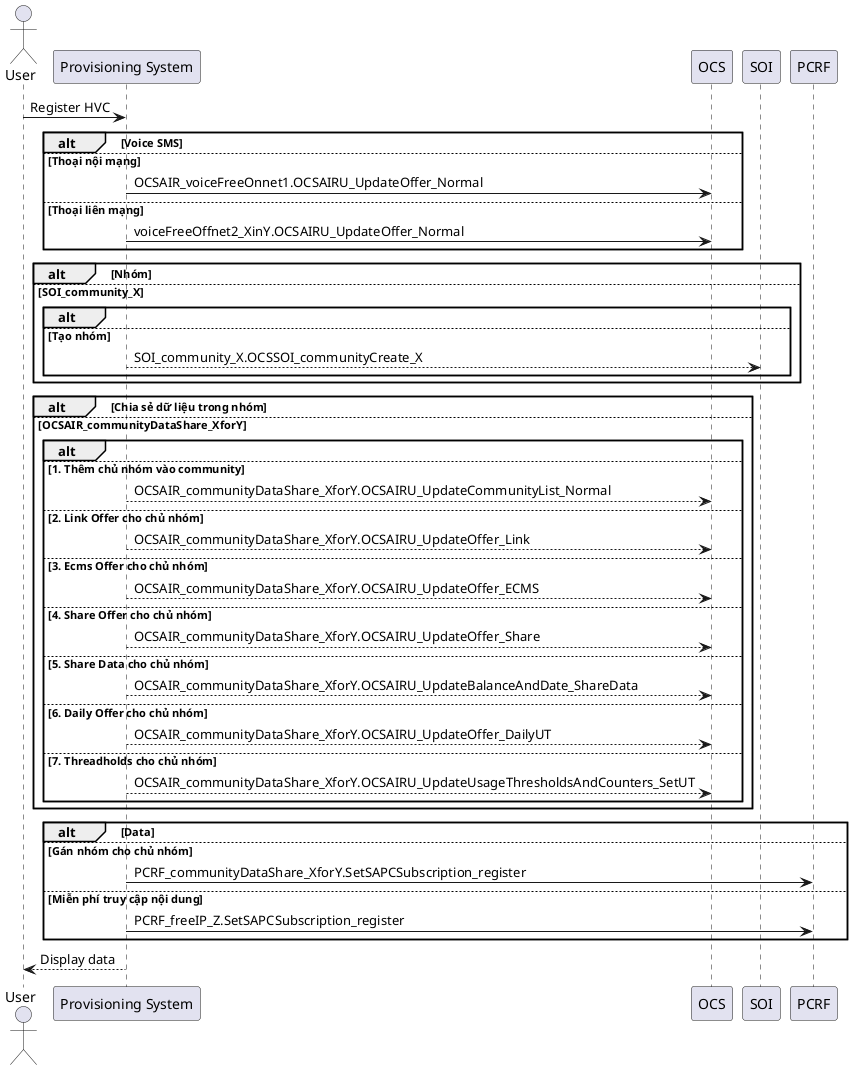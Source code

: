 @startuml
actor User
participant "Provisioning System" as pro
participant "OCS" as ocs
participant "SOI" as soi
participant "PCRF" as pcrf

User -> pro: Register HVC

alt Voice SMS
else Thoại nội mạng
pro -> ocs: OCSAIR_voiceFreeOnnet1.OCSAIRU_UpdateOffer_Normal
else Thoại liên mạng
pro -> ocs: voiceFreeOffnet2_XinY.OCSAIRU_UpdateOffer_Normal
end
alt Nhóm
    else SOI_community_X
    alt
        else Tạo nhóm
            pro -->soi: SOI_community_X.OCSSOI_communityCreate_X
    end
end

alt Chia sẻ dữ liệu trong nhóm
else OCSAIR_communityDataShare_XforY
    alt
        else 1. Thêm chủ nhóm vào community
                pro -->ocs: OCSAIR_communityDataShare_XforY.OCSAIRU_UpdateCommunityList_Normal
        else 2. Link Offer cho chủ nhóm
            pro -->ocs: OCSAIR_communityDataShare_XforY.OCSAIRU_UpdateOffer_Link
        else 3. Ecms Offer cho chủ nhóm
                pro -->ocs: OCSAIR_communityDataShare_XforY.OCSAIRU_UpdateOffer_ECMS
        else 4. Share Offer cho chủ nhóm
            pro -->ocs: OCSAIR_communityDataShare_XforY.OCSAIRU_UpdateOffer_Share
        else 5. Share Data cho chủ nhóm
                pro -->ocs: OCSAIR_communityDataShare_XforY.OCSAIRU_UpdateBalanceAndDate_ShareData
        else 6. Daily Offer cho chủ nhóm
            pro -->ocs: OCSAIR_communityDataShare_XforY.OCSAIRU_UpdateOffer_DailyUT
        else 7. Threadholds cho chủ nhóm
                pro -->ocs: OCSAIR_communityDataShare_XforY.OCSAIRU_UpdateUsageThresholdsAndCounters_SetUT

    end
end

alt Data
else Gán nhóm cho chủ nhóm
pro -> pcrf: PCRF_communityDataShare_XforY.SetSAPCSubscription_register
else Miễn phí truy cập nội dung
    pro -> pcrf: PCRF_freeIP_Z.SetSAPCSubscription_register
end

pro --> User: Display data
@enduml
